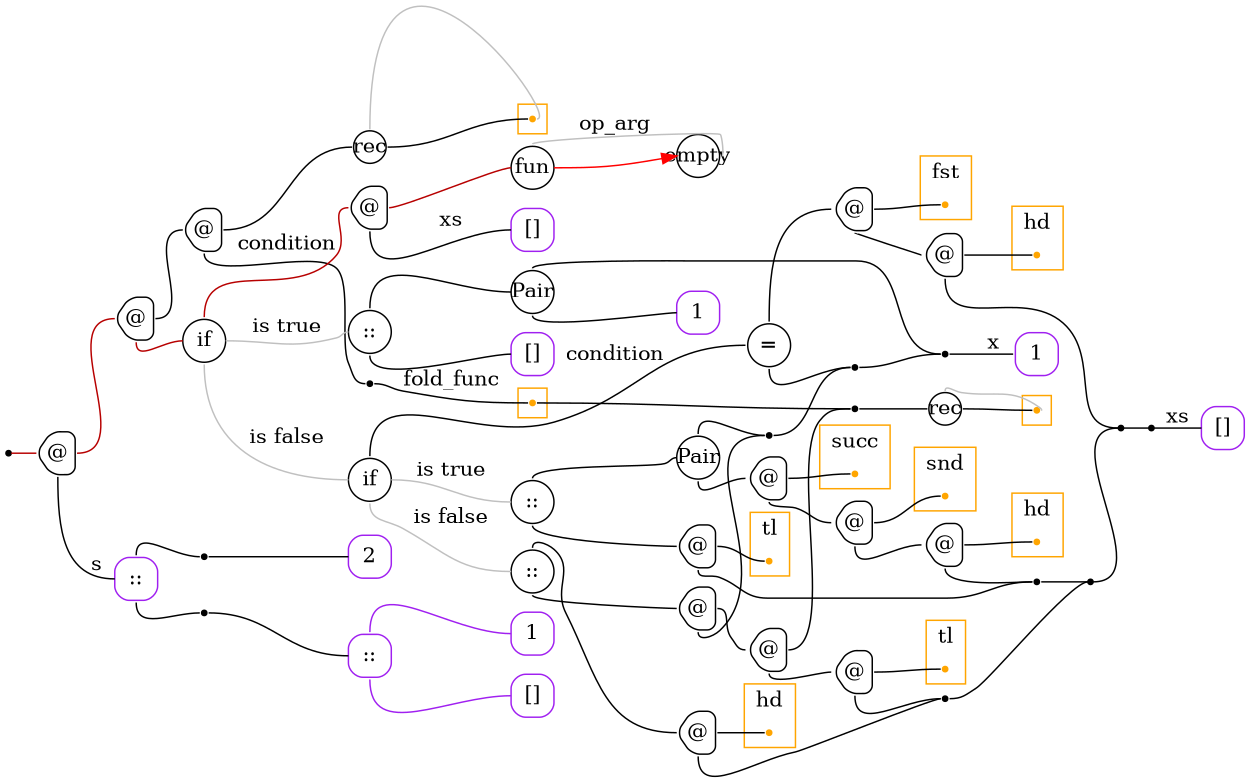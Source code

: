 digraph G {
  rankdir=LR;
  edge[arrowhead=none,arrowtail=none];
  node[fixedsize=true,shape=circle]
  size="9.201041666666667,5.219270833333334";
  labeldistance=0;
  nodesep=.175;
  ranksep=.175;

 nd1[shape=point];
   nd15[label="1",tooltip="nd15-ConstGraph",style=rounded,orientation=90,shape=square,width=.4,height=.4,color="purple"];
   nd21[label="2",tooltip="nd21-ConstGraph",style=rounded,orientation=90,shape=square,width=.4,height=.4,color="purple"];
   nd27[label="1",tooltip="nd27-ConstGraph",style=rounded,orientation=90,shape=square,width=.4,height=.4,color="purple"];
   nd32[label="[]",tooltip="nd32-ConstEmptyGraph",style=rounded,orientation=90,shape=square,width=.4,height=.4,color="purple"];
   nd363[label="::",tooltip="nd363-ConstListGraph",style=rounded,orientation=90,shape=square,width=.4,height=.4,color="purple"];
 subgraph cluster_nd174 {
   graph[style=fill,color="orange"];
   ndcluster_nd174[tooltip="nd174",orientation=90,shape=point,color="orange"];
 };
 nd379[label="rec",tooltip="nd379-RecurGraph",style=rounded,width=.3,height=.3,color="#000000"];
   subgraph cluster_nd383 {
     graph[style=fill,color="orange"];
     ndcluster_nd383[tooltip="nd383",orientation=90,shape=point,color="orange"];
   };
   nd159[label="[]",tooltip="nd159-ConstEmptyGraph",style=rounded,orientation=90,shape=square,width=.4,height=.4,color="purple"];
 nd484[label="rec",tooltip="nd484-RecurGraph",style=rounded,width=.3,height=.3,color="#000000"];
   subgraph cluster_nd488 {
     graph[style=fill,color="orange"];
     ndcluster_nd488[tooltip="nd488",orientation=90,shape=point,color="orange"];
   };
 nd85[label="@",tooltip="nd85-AppGraph",style=rounded,orientation=90,shape=house,width=.4,height=.4,color="#000000"];
 nd86[label="@",tooltip="nd86-AppGraph",style=rounded,orientation=90,shape=house,width=.4,height=.4,color="#000000"];
 nd87[label="@",tooltip="nd87-AppGraph",style=rounded,orientation=90,shape=house,width=.4,height=.4,color="#000000"];
 nd119[label=" ",tooltip="nd119-ContractGraph",style=rounded,orientation=90,shape=point];
   nd565[label="::",tooltip="nd565-ConstListGraph",style=rounded,orientation=90,shape=square,width=.4,height=.4,color="purple"];
 nd568[label=" ",tooltip="nd568-ContractGraph",style=rounded,orientation=90,shape=point];
 nd569[label=" ",tooltip="nd569-ContractGraph",style=rounded,orientation=90,shape=point];
 nd673[label=" ",tooltip="nd673-ContractGraph",style=rounded,orientation=90,shape=point];
 nd579[label="if",tooltip="nd579-IfGraph",style=rounded,width=.4,height=.4,color="#000000"];
 nd580[label="@",tooltip="nd580-AppGraph",style=rounded,orientation=90,shape=house,width=.4,height=.4,color="#000000"];
 nd587[label="::",tooltip="nd587-BinOpGraph",style=rounded,width=.4,height=.4,color="#000000"];
 nd588[label="Pair",tooltip="nd588-BinOpGraph",style=rounded,width=.4,height=.4,color="#000000"];
   nd592[label="1",tooltip="nd592-ConstGraph",style=rounded,orientation=90,shape=square,width=.4,height=.4,color="purple"];
   nd596[label="[]",tooltip="nd596-ConstEmptyGraph",style=rounded,orientation=90,shape=square,width=.4,height=.4,color="purple"];
 nd597[label="if",tooltip="nd597-IfGraph",style=rounded,width=.4,height=.4,color="#000000"];
 nd598[label="=",tooltip="nd598-BinOpGraph",style=rounded,width=.4,height=.4,color="#000000"];
 nd599[label="@",tooltip="nd599-AppGraph",style=rounded,orientation=90,shape=house,width=.4,height=.4,color="#000000"];
 subgraph cluster_nd602 {
   graph[style=fill,color="orange",label="fst"];
   ndcluster_nd602[tooltip="nd602",orientation=90,shape=point,color="orange"];
 };
 nd606[label="@",tooltip="nd606-AppGraph",style=rounded,orientation=90,shape=house,width=.4,height=.4,color="#000000"];
 subgraph cluster_nd609 {
   graph[style=fill,color="orange",label="hd"];
   ndcluster_nd609[tooltip="nd609",orientation=90,shape=point,color="orange"];
 };
 nd613[label="::",tooltip="nd613-BinOpGraph",style=rounded,width=.4,height=.4,color="#000000"];
 nd614[label="Pair",tooltip="nd614-BinOpGraph",style=rounded,width=.4,height=.4,color="#000000"];
 nd615[label="@",tooltip="nd615-AppGraph",style=rounded,orientation=90,shape=house,width=.4,height=.4,color="#000000"];
 subgraph cluster_nd618 {
   graph[style=fill,color="orange",label="succ"];
   ndcluster_nd618[tooltip="nd618",orientation=90,shape=point,color="orange"];
 };
 nd622[label="@",tooltip="nd622-AppGraph",style=rounded,orientation=90,shape=house,width=.4,height=.4,color="#000000"];
 subgraph cluster_nd625 {
   graph[style=fill,color="orange",label="snd"];
   ndcluster_nd625[tooltip="nd625",orientation=90,shape=point,color="orange"];
 };
 nd629[label="@",tooltip="nd629-AppGraph",style=rounded,orientation=90,shape=house,width=.4,height=.4,color="#000000"];
 subgraph cluster_nd632 {
   graph[style=fill,color="orange",label="hd"];
   ndcluster_nd632[tooltip="nd632",orientation=90,shape=point,color="orange"];
 };
 nd636[label="@",tooltip="nd636-AppGraph",style=rounded,orientation=90,shape=house,width=.4,height=.4,color="#000000"];
 subgraph cluster_nd639 {
   graph[style=fill,color="orange",label="tl"];
   ndcluster_nd639[tooltip="nd639",orientation=90,shape=point,color="orange"];
 };
 nd643[label=" ",tooltip="nd643-ContractGraph",style=rounded,orientation=90,shape=point];
 nd644[label="::",tooltip="nd644-BinOpGraph",style=rounded,width=.4,height=.4,color="#000000"];
 nd645[label="@",tooltip="nd645-AppGraph",style=rounded,orientation=90,shape=house,width=.4,height=.4,color="#000000"];
 subgraph cluster_nd648 {
   graph[style=fill,color="orange",label="hd"];
   ndcluster_nd648[tooltip="nd648",orientation=90,shape=point,color="orange"];
 };
 nd652[label="@",tooltip="nd652-AppGraph",style=rounded,orientation=90,shape=house,width=.4,height=.4,color="#000000"];
 nd653[label="@",tooltip="nd653-AppGraph",style=rounded,orientation=90,shape=house,width=.4,height=.4,color="#000000"];
 nd655[label="@",tooltip="nd655-AppGraph",style=rounded,orientation=90,shape=house,width=.4,height=.4,color="#000000"];
 subgraph cluster_nd658 {
   graph[style=fill,color="orange",label="tl"];
   ndcluster_nd658[tooltip="nd658",orientation=90,shape=point,color="orange"];
 };
 nd663[label=" ",tooltip="nd663-ContractGraph",style=rounded,orientation=90,shape=point];
 nd664[label=" ",tooltip="nd664-ContractGraph",style=rounded,orientation=90,shape=point];
 nd665[label=" ",tooltip="nd665-ContractGraph",style=rounded,orientation=90,shape=point];
 nd666[label=" ",tooltip="nd666-ContractGraph",style=rounded,orientation=90,shape=point];
 nd667[label=" ",tooltip="nd667-ContractGraph",style=rounded,orientation=90,shape=point];
 nd668[label=" ",tooltip="nd668-ContractGraph",style=rounded,orientation=90,shape=point];
 nd669[label=" ",tooltip="nd669-ContractGraph",style=rounded,orientation=90,shape=point];
   nd677[label="[]",tooltip="nd677-ConstEmptyGraph",style=rounded,orientation=90,shape=square,width=.4,height=.4,color="purple"];
 nd584[label="fun",tooltip="nd584-AbsGraph",style=rounded,width=.4,height=.4,color="#000000"];
 nd585[label="empty",tooltip="nd585-UnOpGraph",style=rounded,width=.4,height=.4,color="#000000"];

  nd363->nd27[tailport=n,headport=w,color=purple,arrowhead=none,arrowtail=none];
  nd363->nd32[tailport=s,headport=w,color=purple,arrowhead=none,arrowtail=none];
  nd87->nd484[tailport=e,headport=w,color=black,arrowhead=none,arrowtail=none];
  nd86->nd87[tailport=e,headport=w];
  nd87->nd119[tailport=s,headport=w];
  nd85->nd565[label="s",tailport=s,headport=w];
  nd85->nd86[tailport=e,headport=w,color="#b70000",arrowhead=none,arrowtail=none];
  nd1->nd85[label="",tailport=e,headport=w,color="#b70000",arrowhead=none,arrowtail=none];
  nd119->ndcluster_nd174[label="fold_func",tailport=e,headport=w];
  ndcluster_nd174->nd673[tailport=e,headport=w];
  nd673->nd379[tailport=e,headport=w,color=black,arrowhead=none,arrowtail=none];
  nd568->nd21[tailport=e,headport=w];
  nd569->nd363[tailport=e,headport=w];
  nd379->ndcluster_nd383[dir=back,headport=e,tailport=n,color=grey,arrowhead=none,arrowtail=none];
  nd379->ndcluster_nd383[tailport=e,headport=w];
  nd484->ndcluster_nd488[dir=back,headport=e,tailport=n,color=grey,arrowhead=none,arrowtail=none];
  nd484->ndcluster_nd488[tailport=e,headport=w];
  nd565->nd568[tailport=n,headport=w];
  nd565->nd569[tailport=s,headport=w];
  nd584->nd585[tailport=e,headport=w,color=red,arrowhead=normal];
  nd584->nd585[dir=back,label="op_arg",headport=e,tailport=n,color=grey,arrowhead=none,arrowtail=none];
  nd580->nd584[tailport=e,headport=w,color="#b70000",arrowhead=none,arrowtail=none];
  nd588->nd592[tailport=s,headport=w];
  nd587->nd588[tailport=n,headport=w];
  nd587->nd596[tailport=s,headport=w];
  nd606->ndcluster_nd609[tailport=e,headport=w];
  nd599->ndcluster_nd602[tailport=e,headport=w];
  nd599->nd606[tailport=s,headport=w];
  nd598->nd599[tailport=n,headport=w];
  nd629->ndcluster_nd632[tailport=e,headport=w];
  nd622->ndcluster_nd625[tailport=e,headport=w];
  nd622->nd629[tailport=s,headport=w];
  nd615->ndcluster_nd618[tailport=e,headport=w];
  nd615->nd622[tailport=s,headport=w];
  nd614->nd615[tailport=s,headport=w];
  nd636->ndcluster_nd639[tailport=e,headport=w];
  nd613->nd614[tailport=n,headport=w];
  nd613->nd636[tailport=s,headport=w];
  nd636->nd643[tailport=s,headport=w];
  nd629->nd643[tailport=s,headport=w];
  nd645->ndcluster_nd648[tailport=e,headport=w];
  nd655->ndcluster_nd658[tailport=e,headport=w];
  nd653->nd673[tailport=e,headport=w];
  nd653->nd655[tailport=s,headport=w];
  nd652->nd653[tailport=e,headport=w];
  nd644->nd645[tailport=n,headport=w];
  nd644->nd652[tailport=s,headport=w];
  nd655->nd663[tailport=s,headport=w];
  nd645->nd663[tailport=s,headport=w];
  nd597->nd598[label="condition",tailport=n,headport=w];
  nd597->nd613[label="is true",tailport=e,headport=w,color=grey,arrowhead=none,arrowtail=none];
  nd597->nd644[label="is false",tailport=s,headport=w,color=grey,arrowhead=none,arrowtail=none];
  nd652->nd664[tailport=s,headport=w];
  nd614->nd664[tailport=n,headport=w];
  nd663->nd665[tailport=e,headport=w];
  nd643->nd665[tailport=e,headport=w];
  nd598->nd666[tailport=s,headport=w];
  nd664->nd666[tailport=e,headport=w];
  nd606->nd667[tailport=s,headport=w];
  nd665->nd667[tailport=e,headport=w];
  nd579->nd580[label="condition",tailport=n,headport=w,color="#b70000",arrowhead=none,arrowtail=none];
  nd579->nd587[label="is true",tailport=e,headport=w,color=grey,arrowhead=none,arrowtail=none];
  nd579->nd597[label="is false",tailport=s,headport=w,color=grey,arrowhead=none,arrowtail=none];
  nd666->nd668[tailport=e,headport=w];
  nd588->nd668[tailport=n,headport=w];
  nd580->nd677[label="xs",tailport=s,headport=w];
  nd667->nd669[tailport=e,headport=w];
  nd86->nd579[tailport=s,headport=w,color="#b70000",arrowhead=none,arrowtail=none];
  nd668->nd15[label="x",tailport=e,headport=w];
  nd669->nd159[label="xs",tailport=e,headport=w];
}